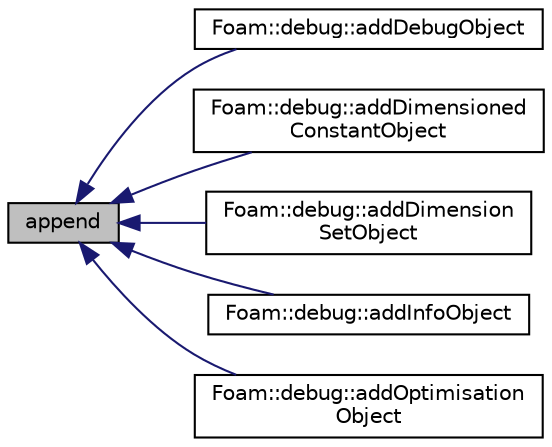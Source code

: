 digraph "append"
{
  bgcolor="transparent";
  edge [fontname="Helvetica",fontsize="10",labelfontname="Helvetica",labelfontsize="10"];
  node [fontname="Helvetica",fontsize="10",shape=record];
  rankdir="LR";
  Node1 [label="append",height=0.2,width=0.4,color="black", fillcolor="grey75", style="filled", fontcolor="black"];
  Node1 -> Node2 [dir="back",color="midnightblue",fontsize="10",style="solid",fontname="Helvetica"];
  Node2 [label="Foam::debug::addDebugObject",height=0.2,width=0.4,color="black",URL="$a10744.html#a307a33df4deaa694b8fd7ed242607880",tooltip="Register debug switch read/write object. "];
  Node1 -> Node3 [dir="back",color="midnightblue",fontsize="10",style="solid",fontname="Helvetica"];
  Node3 [label="Foam::debug::addDimensioned\lConstantObject",height=0.2,width=0.4,color="black",URL="$a10744.html#a46c11e0dcbba357092670dd61708df2f",tooltip="Register DimensionedConstant read/write object. "];
  Node1 -> Node4 [dir="back",color="midnightblue",fontsize="10",style="solid",fontname="Helvetica"];
  Node4 [label="Foam::debug::addDimension\lSetObject",height=0.2,width=0.4,color="black",URL="$a10744.html#adb0730a701b776bca83bf4dd31461c65",tooltip="Register DimensionSets read/write object. "];
  Node1 -> Node5 [dir="back",color="midnightblue",fontsize="10",style="solid",fontname="Helvetica"];
  Node5 [label="Foam::debug::addInfoObject",height=0.2,width=0.4,color="black",URL="$a10744.html#a8bf3573cf4a04bd59eb73ab3630f2026",tooltip="Register info switch read/write object. "];
  Node1 -> Node6 [dir="back",color="midnightblue",fontsize="10",style="solid",fontname="Helvetica"];
  Node6 [label="Foam::debug::addOptimisation\lObject",height=0.2,width=0.4,color="black",URL="$a10744.html#a6eddc51e7248c6785ecaabc32e065f4e",tooltip="Register optimisation switch read/write object. "];
}
